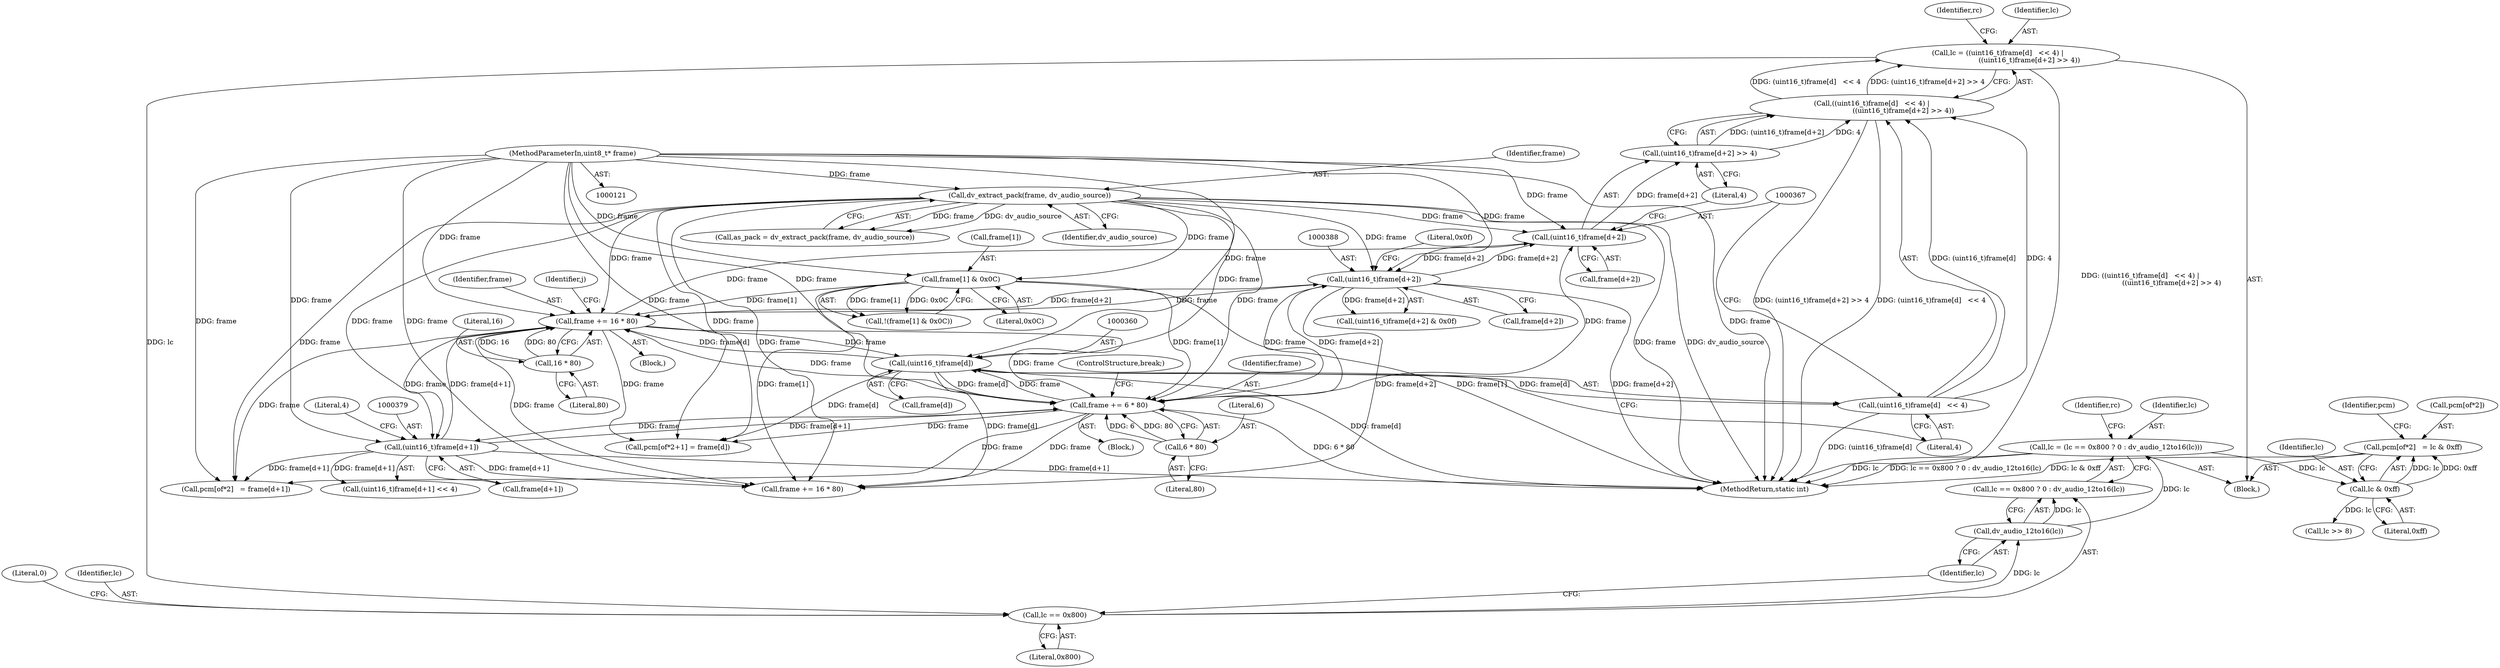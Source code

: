 digraph "0_libav_2d1c0dea5f6b91bec7f5fa53ec050913d851e366@pointer" {
"1000441" [label="(Call,pcm[of*2]   = lc & 0xff)"];
"1000447" [label="(Call,lc & 0xff)"];
"1000395" [label="(Call,lc = (lc == 0x800 ? 0 : dv_audio_12to16(lc)))"];
"1000402" [label="(Call,dv_audio_12to16(lc))"];
"1000398" [label="(Call,lc == 0x800)"];
"1000355" [label="(Call,lc = ((uint16_t)frame[d]   << 4) |\n                             ((uint16_t)frame[d+2] >> 4))"];
"1000357" [label="(Call,((uint16_t)frame[d]   << 4) |\n                             ((uint16_t)frame[d+2] >> 4))"];
"1000358" [label="(Call,(uint16_t)frame[d]   << 4)"];
"1000359" [label="(Call,(uint16_t)frame[d])"];
"1000506" [label="(Call,frame += 16 * 80)"];
"1000508" [label="(Call,16 * 80)"];
"1000387" [label="(Call,(uint16_t)frame[d+2])"];
"1000366" [label="(Call,(uint16_t)frame[d+2])"];
"1000143" [label="(Call,dv_extract_pack(frame, dv_audio_source))"];
"1000122" [label="(MethodParameterIn,uint8_t* frame)"];
"1000246" [label="(Call,frame += 6 * 80)"];
"1000248" [label="(Call,6 * 80)"];
"1000209" [label="(Call,frame[1] & 0x0C)"];
"1000378" [label="(Call,(uint16_t)frame[d+1])"];
"1000365" [label="(Call,(uint16_t)frame[d+2] >> 4)"];
"1000361" [label="(Call,frame[d])"];
"1000403" [label="(Identifier,lc)"];
"1000261" [label="(Block,)"];
"1000458" [label="(Call,lc >> 8)"];
"1000389" [label="(Call,frame[d+2])"];
"1000250" [label="(Literal,80)"];
"1000452" [label="(Identifier,pcm)"];
"1000141" [label="(Call,as_pack = dv_extract_pack(frame, dv_audio_source))"];
"1000365" [label="(Call,(uint16_t)frame[d+2] >> 4)"];
"1000516" [label="(MethodReturn,static int)"];
"1000375" [label="(Identifier,rc)"];
"1000394" [label="(Literal,0x0f)"];
"1000248" [label="(Call,6 * 80)"];
"1000387" [label="(Call,(uint16_t)frame[d+2])"];
"1000213" [label="(Literal,0x0C)"];
"1000401" [label="(Literal,0)"];
"1000449" [label="(Literal,0xff)"];
"1000208" [label="(Call,!(frame[1] & 0x0C))"];
"1000400" [label="(Literal,0x800)"];
"1000447" [label="(Call,lc & 0xff)"];
"1000122" [label="(MethodParameterIn,uint8_t* frame)"];
"1000509" [label="(Literal,16)"];
"1000364" [label="(Literal,4)"];
"1000442" [label="(Call,pcm[of*2])"];
"1000373" [label="(Literal,4)"];
"1000144" [label="(Identifier,frame)"];
"1000380" [label="(Call,frame[d+1])"];
"1000355" [label="(Call,lc = ((uint16_t)frame[d]   << 4) |\n                             ((uint16_t)frame[d+2] >> 4))"];
"1000396" [label="(Identifier,lc)"];
"1000448" [label="(Identifier,lc)"];
"1000506" [label="(Call,frame += 16 * 80)"];
"1000304" [label="(Call,pcm[of*2]   = frame[d+1])"];
"1000210" [label="(Call,frame[1])"];
"1000356" [label="(Identifier,lc)"];
"1000510" [label="(Literal,80)"];
"1000441" [label="(Call,pcm[of*2]   = lc & 0xff)"];
"1000395" [label="(Call,lc = (lc == 0x800 ? 0 : dv_audio_12to16(lc)))"];
"1000358" [label="(Call,(uint16_t)frame[d]   << 4)"];
"1000402" [label="(Call,dv_audio_12to16(lc))"];
"1000507" [label="(Identifier,frame)"];
"1000143" [label="(Call,dv_extract_pack(frame, dv_audio_source))"];
"1000245" [label="(Block,)"];
"1000377" [label="(Call,(uint16_t)frame[d+1] << 4)"];
"1000260" [label="(Identifier,j)"];
"1000249" [label="(Literal,6)"];
"1000359" [label="(Call,(uint16_t)frame[d])"];
"1000378" [label="(Call,(uint16_t)frame[d+1])"];
"1000397" [label="(Call,lc == 0x800 ? 0 : dv_audio_12to16(lc))"];
"1000247" [label="(Identifier,frame)"];
"1000398" [label="(Call,lc == 0x800)"];
"1000511" [label="(Call,frame += 16 * 80)"];
"1000354" [label="(Block,)"];
"1000368" [label="(Call,frame[d+2])"];
"1000357" [label="(Call,((uint16_t)frame[d]   << 4) |\n                             ((uint16_t)frame[d+2] >> 4))"];
"1000405" [label="(Identifier,rc)"];
"1000209" [label="(Call,frame[1] & 0x0C)"];
"1000385" [label="(Literal,4)"];
"1000246" [label="(Call,frame += 6 * 80)"];
"1000315" [label="(Call,pcm[of*2+1] = frame[d])"];
"1000386" [label="(Call,(uint16_t)frame[d+2] & 0x0f)"];
"1000366" [label="(Call,(uint16_t)frame[d+2])"];
"1000145" [label="(Identifier,dv_audio_source)"];
"1000251" [label="(ControlStructure,break;)"];
"1000508" [label="(Call,16 * 80)"];
"1000399" [label="(Identifier,lc)"];
"1000441" -> "1000354"  [label="AST: "];
"1000441" -> "1000447"  [label="CFG: "];
"1000442" -> "1000441"  [label="AST: "];
"1000447" -> "1000441"  [label="AST: "];
"1000452" -> "1000441"  [label="CFG: "];
"1000441" -> "1000516"  [label="DDG: lc & 0xff"];
"1000447" -> "1000441"  [label="DDG: lc"];
"1000447" -> "1000441"  [label="DDG: 0xff"];
"1000447" -> "1000449"  [label="CFG: "];
"1000448" -> "1000447"  [label="AST: "];
"1000449" -> "1000447"  [label="AST: "];
"1000395" -> "1000447"  [label="DDG: lc"];
"1000447" -> "1000458"  [label="DDG: lc"];
"1000395" -> "1000354"  [label="AST: "];
"1000395" -> "1000397"  [label="CFG: "];
"1000396" -> "1000395"  [label="AST: "];
"1000397" -> "1000395"  [label="AST: "];
"1000405" -> "1000395"  [label="CFG: "];
"1000395" -> "1000516"  [label="DDG: lc"];
"1000395" -> "1000516"  [label="DDG: lc == 0x800 ? 0 : dv_audio_12to16(lc)"];
"1000402" -> "1000395"  [label="DDG: lc"];
"1000402" -> "1000397"  [label="AST: "];
"1000402" -> "1000403"  [label="CFG: "];
"1000403" -> "1000402"  [label="AST: "];
"1000397" -> "1000402"  [label="CFG: "];
"1000402" -> "1000397"  [label="DDG: lc"];
"1000398" -> "1000402"  [label="DDG: lc"];
"1000398" -> "1000397"  [label="AST: "];
"1000398" -> "1000400"  [label="CFG: "];
"1000399" -> "1000398"  [label="AST: "];
"1000400" -> "1000398"  [label="AST: "];
"1000401" -> "1000398"  [label="CFG: "];
"1000403" -> "1000398"  [label="CFG: "];
"1000355" -> "1000398"  [label="DDG: lc"];
"1000355" -> "1000354"  [label="AST: "];
"1000355" -> "1000357"  [label="CFG: "];
"1000356" -> "1000355"  [label="AST: "];
"1000357" -> "1000355"  [label="AST: "];
"1000375" -> "1000355"  [label="CFG: "];
"1000355" -> "1000516"  [label="DDG: ((uint16_t)frame[d]   << 4) |\n                             ((uint16_t)frame[d+2] >> 4)"];
"1000357" -> "1000355"  [label="DDG: (uint16_t)frame[d]   << 4"];
"1000357" -> "1000355"  [label="DDG: (uint16_t)frame[d+2] >> 4"];
"1000357" -> "1000365"  [label="CFG: "];
"1000358" -> "1000357"  [label="AST: "];
"1000365" -> "1000357"  [label="AST: "];
"1000357" -> "1000516"  [label="DDG: (uint16_t)frame[d+2] >> 4"];
"1000357" -> "1000516"  [label="DDG: (uint16_t)frame[d]   << 4"];
"1000358" -> "1000357"  [label="DDG: (uint16_t)frame[d]"];
"1000358" -> "1000357"  [label="DDG: 4"];
"1000365" -> "1000357"  [label="DDG: (uint16_t)frame[d+2]"];
"1000365" -> "1000357"  [label="DDG: 4"];
"1000358" -> "1000364"  [label="CFG: "];
"1000359" -> "1000358"  [label="AST: "];
"1000364" -> "1000358"  [label="AST: "];
"1000367" -> "1000358"  [label="CFG: "];
"1000358" -> "1000516"  [label="DDG: (uint16_t)frame[d]"];
"1000359" -> "1000358"  [label="DDG: frame[d]"];
"1000359" -> "1000361"  [label="CFG: "];
"1000360" -> "1000359"  [label="AST: "];
"1000361" -> "1000359"  [label="AST: "];
"1000364" -> "1000359"  [label="CFG: "];
"1000359" -> "1000516"  [label="DDG: frame[d]"];
"1000359" -> "1000246"  [label="DDG: frame[d]"];
"1000359" -> "1000315"  [label="DDG: frame[d]"];
"1000506" -> "1000359"  [label="DDG: frame"];
"1000143" -> "1000359"  [label="DDG: frame"];
"1000246" -> "1000359"  [label="DDG: frame"];
"1000122" -> "1000359"  [label="DDG: frame"];
"1000359" -> "1000506"  [label="DDG: frame[d]"];
"1000359" -> "1000511"  [label="DDG: frame[d]"];
"1000506" -> "1000261"  [label="AST: "];
"1000506" -> "1000508"  [label="CFG: "];
"1000507" -> "1000506"  [label="AST: "];
"1000508" -> "1000506"  [label="AST: "];
"1000260" -> "1000506"  [label="CFG: "];
"1000506" -> "1000246"  [label="DDG: frame"];
"1000506" -> "1000304"  [label="DDG: frame"];
"1000506" -> "1000315"  [label="DDG: frame"];
"1000506" -> "1000366"  [label="DDG: frame"];
"1000506" -> "1000378"  [label="DDG: frame"];
"1000506" -> "1000387"  [label="DDG: frame"];
"1000508" -> "1000506"  [label="DDG: 16"];
"1000508" -> "1000506"  [label="DDG: 80"];
"1000387" -> "1000506"  [label="DDG: frame[d+2]"];
"1000209" -> "1000506"  [label="DDG: frame[1]"];
"1000246" -> "1000506"  [label="DDG: frame"];
"1000378" -> "1000506"  [label="DDG: frame[d+1]"];
"1000143" -> "1000506"  [label="DDG: frame"];
"1000122" -> "1000506"  [label="DDG: frame"];
"1000506" -> "1000511"  [label="DDG: frame"];
"1000508" -> "1000510"  [label="CFG: "];
"1000509" -> "1000508"  [label="AST: "];
"1000510" -> "1000508"  [label="AST: "];
"1000387" -> "1000386"  [label="AST: "];
"1000387" -> "1000389"  [label="CFG: "];
"1000388" -> "1000387"  [label="AST: "];
"1000389" -> "1000387"  [label="AST: "];
"1000394" -> "1000387"  [label="CFG: "];
"1000387" -> "1000516"  [label="DDG: frame[d+2]"];
"1000387" -> "1000246"  [label="DDG: frame[d+2]"];
"1000387" -> "1000366"  [label="DDG: frame[d+2]"];
"1000387" -> "1000386"  [label="DDG: frame[d+2]"];
"1000366" -> "1000387"  [label="DDG: frame[d+2]"];
"1000143" -> "1000387"  [label="DDG: frame"];
"1000246" -> "1000387"  [label="DDG: frame"];
"1000122" -> "1000387"  [label="DDG: frame"];
"1000387" -> "1000511"  [label="DDG: frame[d+2]"];
"1000366" -> "1000365"  [label="AST: "];
"1000366" -> "1000368"  [label="CFG: "];
"1000367" -> "1000366"  [label="AST: "];
"1000368" -> "1000366"  [label="AST: "];
"1000373" -> "1000366"  [label="CFG: "];
"1000366" -> "1000365"  [label="DDG: frame[d+2]"];
"1000143" -> "1000366"  [label="DDG: frame"];
"1000246" -> "1000366"  [label="DDG: frame"];
"1000122" -> "1000366"  [label="DDG: frame"];
"1000143" -> "1000141"  [label="AST: "];
"1000143" -> "1000145"  [label="CFG: "];
"1000144" -> "1000143"  [label="AST: "];
"1000145" -> "1000143"  [label="AST: "];
"1000141" -> "1000143"  [label="CFG: "];
"1000143" -> "1000516"  [label="DDG: frame"];
"1000143" -> "1000516"  [label="DDG: dv_audio_source"];
"1000143" -> "1000141"  [label="DDG: frame"];
"1000143" -> "1000141"  [label="DDG: dv_audio_source"];
"1000122" -> "1000143"  [label="DDG: frame"];
"1000143" -> "1000209"  [label="DDG: frame"];
"1000143" -> "1000246"  [label="DDG: frame"];
"1000143" -> "1000304"  [label="DDG: frame"];
"1000143" -> "1000315"  [label="DDG: frame"];
"1000143" -> "1000378"  [label="DDG: frame"];
"1000143" -> "1000511"  [label="DDG: frame"];
"1000122" -> "1000121"  [label="AST: "];
"1000122" -> "1000516"  [label="DDG: frame"];
"1000122" -> "1000209"  [label="DDG: frame"];
"1000122" -> "1000246"  [label="DDG: frame"];
"1000122" -> "1000304"  [label="DDG: frame"];
"1000122" -> "1000315"  [label="DDG: frame"];
"1000122" -> "1000378"  [label="DDG: frame"];
"1000122" -> "1000511"  [label="DDG: frame"];
"1000246" -> "1000245"  [label="AST: "];
"1000246" -> "1000248"  [label="CFG: "];
"1000247" -> "1000246"  [label="AST: "];
"1000248" -> "1000246"  [label="AST: "];
"1000251" -> "1000246"  [label="CFG: "];
"1000246" -> "1000516"  [label="DDG: 6 * 80"];
"1000248" -> "1000246"  [label="DDG: 6"];
"1000248" -> "1000246"  [label="DDG: 80"];
"1000209" -> "1000246"  [label="DDG: frame[1]"];
"1000378" -> "1000246"  [label="DDG: frame[d+1]"];
"1000246" -> "1000304"  [label="DDG: frame"];
"1000246" -> "1000315"  [label="DDG: frame"];
"1000246" -> "1000378"  [label="DDG: frame"];
"1000246" -> "1000511"  [label="DDG: frame"];
"1000248" -> "1000250"  [label="CFG: "];
"1000249" -> "1000248"  [label="AST: "];
"1000250" -> "1000248"  [label="AST: "];
"1000209" -> "1000208"  [label="AST: "];
"1000209" -> "1000213"  [label="CFG: "];
"1000210" -> "1000209"  [label="AST: "];
"1000213" -> "1000209"  [label="AST: "];
"1000208" -> "1000209"  [label="CFG: "];
"1000209" -> "1000516"  [label="DDG: frame[1]"];
"1000209" -> "1000208"  [label="DDG: frame[1]"];
"1000209" -> "1000208"  [label="DDG: 0x0C"];
"1000209" -> "1000511"  [label="DDG: frame[1]"];
"1000378" -> "1000377"  [label="AST: "];
"1000378" -> "1000380"  [label="CFG: "];
"1000379" -> "1000378"  [label="AST: "];
"1000380" -> "1000378"  [label="AST: "];
"1000385" -> "1000378"  [label="CFG: "];
"1000378" -> "1000516"  [label="DDG: frame[d+1]"];
"1000378" -> "1000304"  [label="DDG: frame[d+1]"];
"1000378" -> "1000377"  [label="DDG: frame[d+1]"];
"1000378" -> "1000511"  [label="DDG: frame[d+1]"];
"1000365" -> "1000373"  [label="CFG: "];
"1000373" -> "1000365"  [label="AST: "];
}
